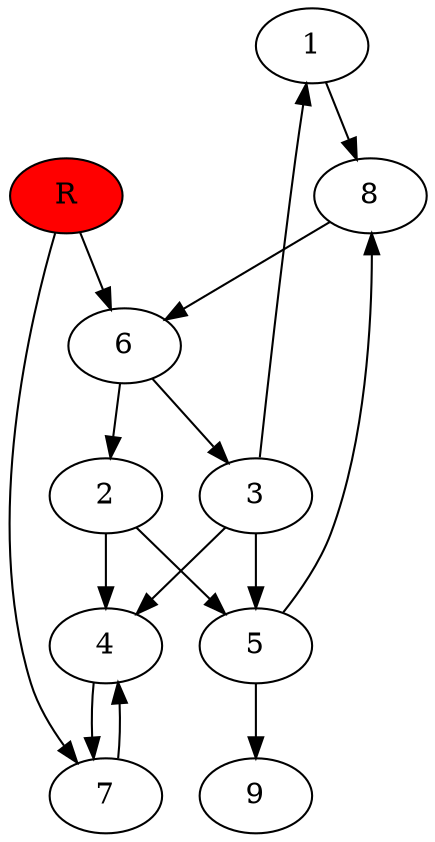 digraph prb12907 {
	1
	2
	3
	4
	5
	6
	7
	8
	R [fillcolor="#ff0000" style=filled]
	1 -> 8
	2 -> 4
	2 -> 5
	3 -> 1
	3 -> 4
	3 -> 5
	4 -> 7
	5 -> 8
	5 -> 9
	6 -> 2
	6 -> 3
	7 -> 4
	8 -> 6
	R -> 6
	R -> 7
}
